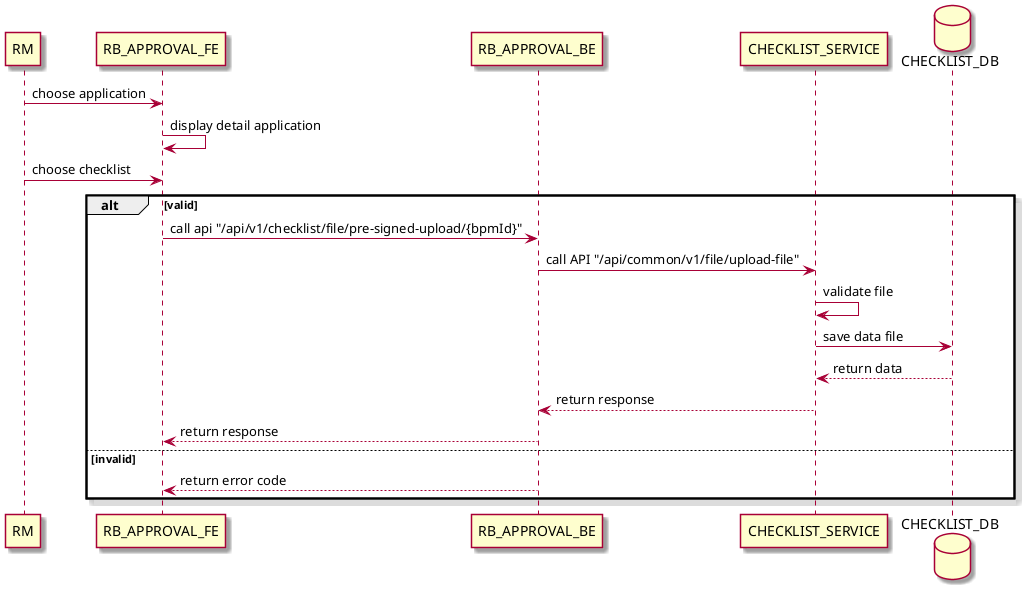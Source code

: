 @startuml
skin rose
participant RM
participant RB_APPROVAL_FE
participant RB_APPROVAL_BE
participant CHECKLIST_SERVICE
database CHECKLIST_DB

RM -> RB_APPROVAL_FE: choose application
RB_APPROVAL_FE -> RB_APPROVAL_FE: display detail application
RM -> RB_APPROVAL_FE: choose checklist
alt valid
    RB_APPROVAL_FE -> RB_APPROVAL_BE: call api "/api/v1/checklist/file/pre-signed-upload/{bpmId}"
    RB_APPROVAL_BE-> CHECKLIST_SERVICE: call API "/api/common/v1/file/upload-file"
    CHECKLIST_SERVICE -> CHECKLIST_SERVICE: validate file
    CHECKLIST_SERVICE-> CHECKLIST_DB: save data file
    CHECKLIST_DB --> CHECKLIST_SERVICE: return data
    CHECKLIST_SERVICE --> RB_APPROVAL_BE: return response
    RB_APPROVAL_BE --> RB_APPROVAL_FE: return response
else invalid
    RB_APPROVAL_BE --> RB_APPROVAL_FE: return error code
end
@enduml
